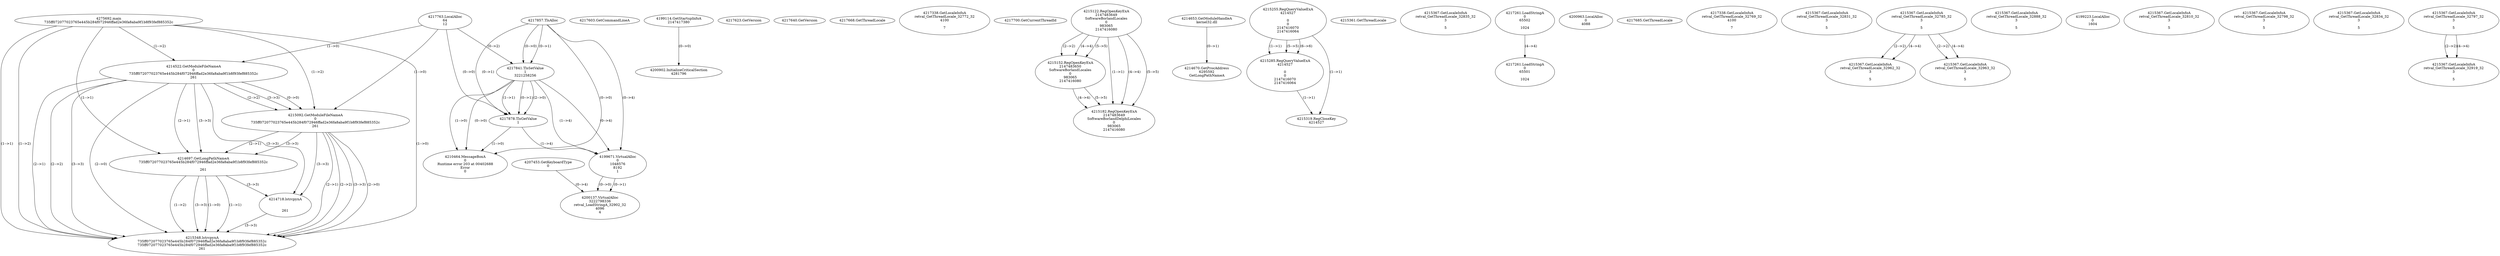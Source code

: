 // Global SCDG with merge call
digraph {
	0 [label="4275692.main
735ff072077023765e445b284f072946ffad2e36fa8aba9f1b8f93fef885352c"]
	1 [label="4217857.TlsAlloc
"]
	2 [label="4217763.LocalAlloc
64
12"]
	3 [label="4217841.TlsSetValue
1
3221258256"]
	1 -> 3 [label="(0-->1)"]
	2 -> 3 [label="(0-->2)"]
	1 -> 3 [label="(0-->0)"]
	4 [label="4217878.TlsGetValue
1"]
	1 -> 4 [label="(0-->1)"]
	3 -> 4 [label="(1-->1)"]
	3 -> 4 [label="(0-->1)"]
	2 -> 4 [label="(0-->0)"]
	3 -> 4 [label="(2-->0)"]
	5 [label="4207453.GetKeyboardType
0"]
	6 [label="4217603.GetCommandLineA
"]
	7 [label="4199114.GetStartupInfoA
2147417380"]
	8 [label="4217623.GetVersion
"]
	9 [label="4217640.GetVersion
"]
	10 [label="4217668.GetThreadLocale
"]
	11 [label="4217338.GetLocaleInfoA
retval_GetThreadLocale_32772_32
4100

7"]
	12 [label="4217700.GetCurrentThreadId
"]
	13 [label="4214522.GetModuleFileNameA
0
735ff072077023765e445b284f072946ffad2e36fa8aba9f1b8f93fef885352c
261"]
	0 -> 13 [label="(1-->2)"]
	2 -> 13 [label="(1-->0)"]
	14 [label="4215092.GetModuleFileNameA
0
735ff072077023765e445b284f072946ffad2e36fa8aba9f1b8f93fef885352c
261"]
	0 -> 14 [label="(1-->2)"]
	13 -> 14 [label="(2-->2)"]
	13 -> 14 [label="(3-->3)"]
	2 -> 14 [label="(1-->0)"]
	13 -> 14 [label="(0-->0)"]
	15 [label="4215122.RegOpenKeyExA
2147483649
Software\Borland\Locales
0
983065
2147416080"]
	16 [label="4215152.RegOpenKeyExA
2147483650
Software\Borland\Locales
0
983065
2147416080"]
	15 -> 16 [label="(2-->2)"]
	15 -> 16 [label="(4-->4)"]
	15 -> 16 [label="(5-->5)"]
	17 [label="4214653.GetModuleHandleA
kernel32.dll"]
	18 [label="4214670.GetProcAddress
6295592
GetLongPathNameA"]
	17 -> 18 [label="(0-->1)"]
	19 [label="4214697.GetLongPathNameA
735ff072077023765e445b284f072946ffad2e36fa8aba9f1b8f93fef885352c

261"]
	0 -> 19 [label="(1-->1)"]
	13 -> 19 [label="(2-->1)"]
	14 -> 19 [label="(2-->1)"]
	13 -> 19 [label="(3-->3)"]
	14 -> 19 [label="(3-->3)"]
	20 [label="4214718.lstrcpynA


261"]
	13 -> 20 [label="(3-->3)"]
	14 -> 20 [label="(3-->3)"]
	19 -> 20 [label="(3-->3)"]
	21 [label="4215255.RegQueryValueExA
4214527

0
0
2147416070
2147416064"]
	22 [label="4215285.RegQueryValueExA
4214527

0
0
2147416070
2147416064"]
	21 -> 22 [label="(1-->1)"]
	21 -> 22 [label="(5-->5)"]
	21 -> 22 [label="(6-->6)"]
	23 [label="4215319.RegCloseKey
4214527"]
	21 -> 23 [label="(1-->1)"]
	22 -> 23 [label="(1-->1)"]
	24 [label="4215348.lstrcpynA
735ff072077023765e445b284f072946ffad2e36fa8aba9f1b8f93fef885352c
735ff072077023765e445b284f072946ffad2e36fa8aba9f1b8f93fef885352c
261"]
	0 -> 24 [label="(1-->1)"]
	13 -> 24 [label="(2-->1)"]
	14 -> 24 [label="(2-->1)"]
	19 -> 24 [label="(1-->1)"]
	0 -> 24 [label="(1-->2)"]
	13 -> 24 [label="(2-->2)"]
	14 -> 24 [label="(2-->2)"]
	19 -> 24 [label="(1-->2)"]
	13 -> 24 [label="(3-->3)"]
	14 -> 24 [label="(3-->3)"]
	19 -> 24 [label="(3-->3)"]
	20 -> 24 [label="(3-->3)"]
	0 -> 24 [label="(1-->0)"]
	13 -> 24 [label="(2-->0)"]
	14 -> 24 [label="(2-->0)"]
	19 -> 24 [label="(1-->0)"]
	25 [label="4215361.GetThreadLocale
"]
	26 [label="4215367.GetLocaleInfoA
retval_GetThreadLocale_32835_32
3

5"]
	27 [label="4217261.LoadStringA
0
65502

1024"]
	28 [label="4200902.InitializeCriticalSection
4281796"]
	7 -> 28 [label="(0-->0)"]
	29 [label="4200963.LocalAlloc
0
4088"]
	30 [label="4210464.MessageBoxA
0
Runtime error 203 at 00402688
Error
0"]
	1 -> 30 [label="(0-->0)"]
	3 -> 30 [label="(1-->0)"]
	3 -> 30 [label="(0-->0)"]
	4 -> 30 [label="(1-->0)"]
	31 [label="4217685.GetThreadLocale
"]
	32 [label="4217338.GetLocaleInfoA
retval_GetThreadLocale_32769_32
4100

7"]
	33 [label="4215367.GetLocaleInfoA
retval_GetThreadLocale_32831_32
3

5"]
	34 [label="4215367.GetLocaleInfoA
retval_GetThreadLocale_32785_32
3

5"]
	35 [label="4215367.GetLocaleInfoA
retval_GetThreadLocale_32962_32
3

5"]
	34 -> 35 [label="(2-->2)"]
	34 -> 35 [label="(4-->4)"]
	36 [label="4217261.LoadStringA
0
65501

1024"]
	27 -> 36 [label="(4-->4)"]
	37 [label="4215367.GetLocaleInfoA
retval_GetThreadLocale_32888_32
3

5"]
	38 [label="4199671.VirtualAlloc
0
1048576
8192
1"]
	1 -> 38 [label="(0-->4)"]
	3 -> 38 [label="(1-->4)"]
	3 -> 38 [label="(0-->4)"]
	4 -> 38 [label="(1-->4)"]
	39 [label="4199223.LocalAlloc
0
1604"]
	40 [label="4200137.VirtualAlloc
3222798336
retval_LoadStringA_32902_32
4096
4"]
	38 -> 40 [label="(0-->1)"]
	5 -> 40 [label="(0-->4)"]
	38 -> 40 [label="(0-->0)"]
	41 [label="4215182.RegOpenKeyExA
2147483649
Software\Borland\Delphi\Locales
0
983065
2147416080"]
	15 -> 41 [label="(1-->1)"]
	15 -> 41 [label="(4-->4)"]
	16 -> 41 [label="(4-->4)"]
	15 -> 41 [label="(5-->5)"]
	16 -> 41 [label="(5-->5)"]
	42 [label="4215367.GetLocaleInfoA
retval_GetThreadLocale_32810_32
3

5"]
	43 [label="4215367.GetLocaleInfoA
retval_GetThreadLocale_32798_32
3

5"]
	44 [label="4215367.GetLocaleInfoA
retval_GetThreadLocale_32834_32
3

5"]
	45 [label="4215367.GetLocaleInfoA
retval_GetThreadLocale_32797_32
3

5"]
	46 [label="4215367.GetLocaleInfoA
retval_GetThreadLocale_32919_32
3

5"]
	45 -> 46 [label="(2-->2)"]
	45 -> 46 [label="(4-->4)"]
	47 [label="4215367.GetLocaleInfoA
retval_GetThreadLocale_32963_32
3

5"]
	34 -> 47 [label="(2-->2)"]
	34 -> 47 [label="(4-->4)"]
}

